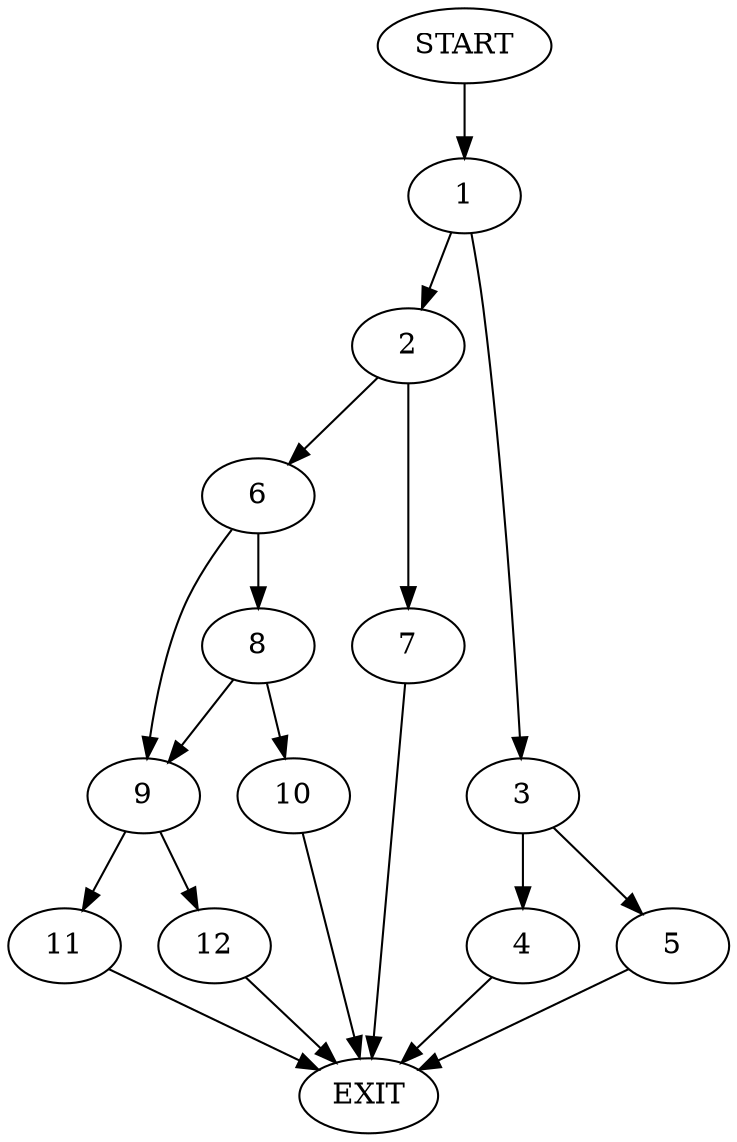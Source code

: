 digraph {
0 [label="START"]
13 [label="EXIT"]
0 -> 1
1 -> 2
1 -> 3
3 -> 4
3 -> 5
2 -> 6
2 -> 7
4 -> 13
5 -> 13
6 -> 8
6 -> 9
7 -> 13
8 -> 10
8 -> 9
9 -> 11
9 -> 12
10 -> 13
11 -> 13
12 -> 13
}
